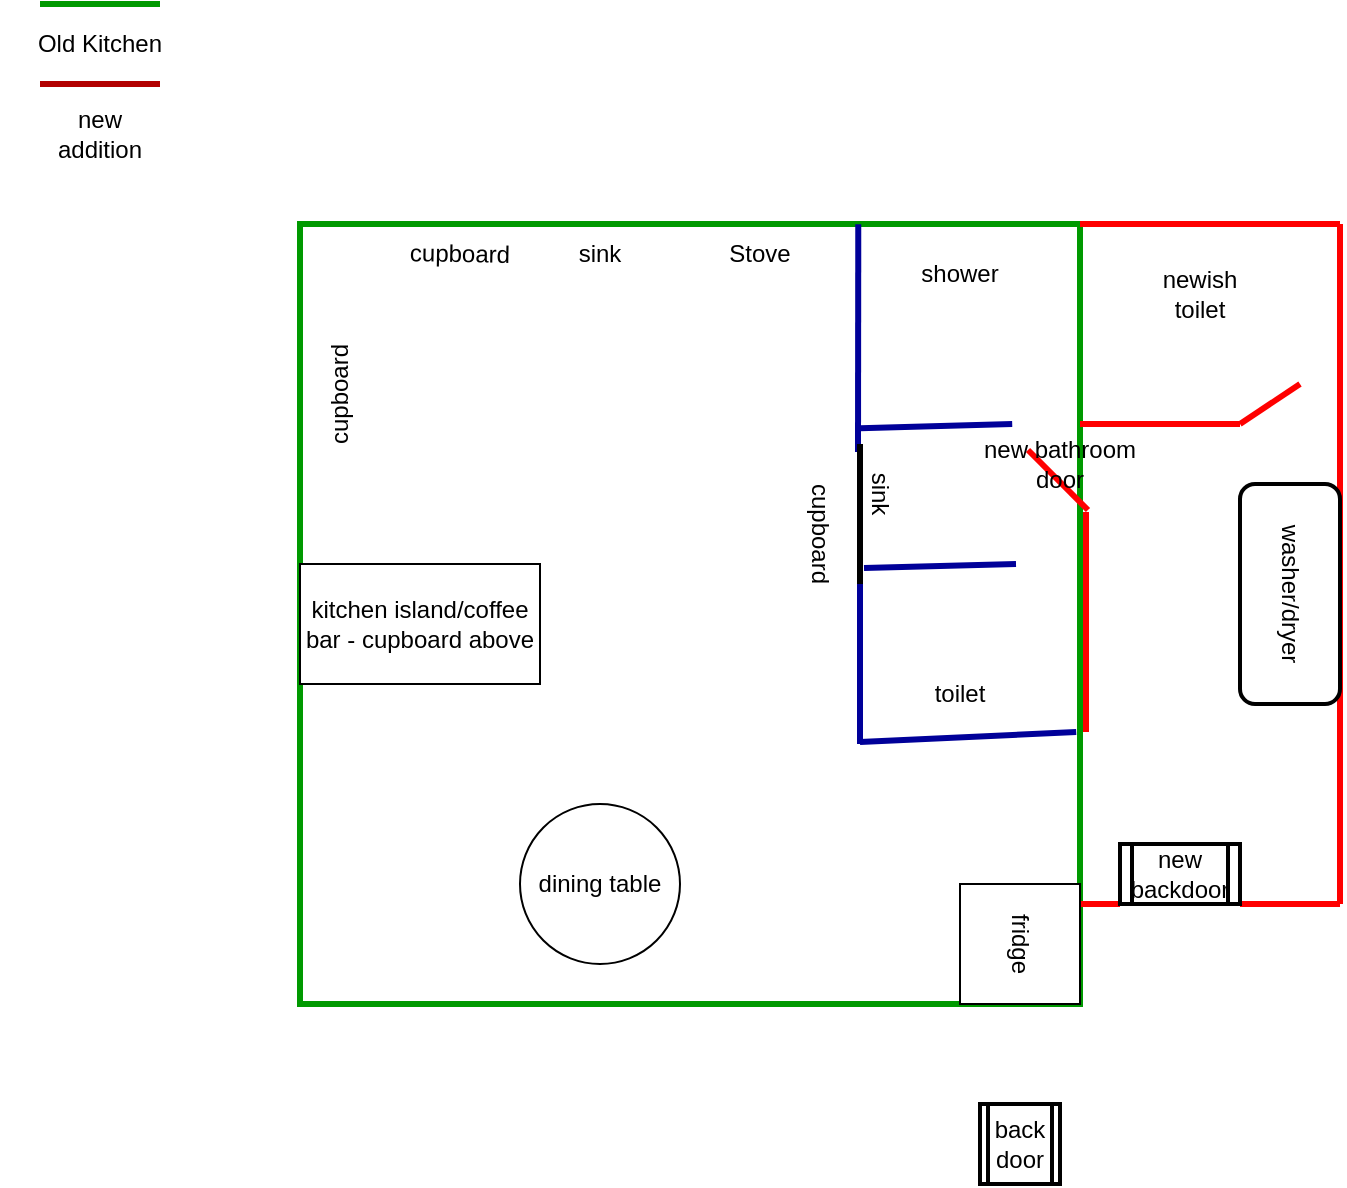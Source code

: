 <mxfile version="26.0.10">
  <diagram name="Page-1" id="VKVC8MERzojL9QiGwEVo">
    <mxGraphModel dx="1422" dy="762" grid="1" gridSize="10" guides="1" tooltips="1" connect="1" arrows="1" fold="1" page="1" pageScale="1" pageWidth="850" pageHeight="1100" math="0" shadow="0">
      <root>
        <mxCell id="0" />
        <mxCell id="1" parent="0" />
        <mxCell id="pxAhOV4CuCzxhw5m5lg4-1" value="" style="whiteSpace=wrap;html=1;aspect=fixed;strokeColor=light-dark(#009900,#FFFFFF);strokeWidth=3;" vertex="1" parent="1">
          <mxGeometry x="150" y="260" width="390" height="390" as="geometry" />
        </mxCell>
        <mxCell id="pxAhOV4CuCzxhw5m5lg4-2" value="" style="endArrow=none;html=1;rounded=0;strokeColor=light-dark(#009900,#FFFFFF);strokeWidth=3;" edge="1" parent="1">
          <mxGeometry width="50" height="50" relative="1" as="geometry">
            <mxPoint x="20" y="150" as="sourcePoint" />
            <mxPoint x="80" y="150" as="targetPoint" />
          </mxGeometry>
        </mxCell>
        <mxCell id="pxAhOV4CuCzxhw5m5lg4-3" value="Old Kitchen" style="text;html=1;align=center;verticalAlign=middle;whiteSpace=wrap;rounded=0;" vertex="1" parent="1">
          <mxGeometry y="160" width="100" height="20" as="geometry" />
        </mxCell>
        <mxCell id="pxAhOV4CuCzxhw5m5lg4-4" value="" style="endArrow=none;html=1;rounded=0;strokeColor=#000099;strokeWidth=3;" edge="1" parent="1">
          <mxGeometry width="50" height="50" relative="1" as="geometry">
            <mxPoint x="430" y="520" as="sourcePoint" />
            <mxPoint x="430" y="430" as="targetPoint" />
          </mxGeometry>
        </mxCell>
        <mxCell id="pxAhOV4CuCzxhw5m5lg4-6" value="" style="endArrow=none;html=1;rounded=0;strokeColor=#000099;strokeWidth=3;exitX=0.99;exitY=0.328;exitDx=0;exitDy=0;exitPerimeter=0;" edge="1" parent="1">
          <mxGeometry width="50" height="50" relative="1" as="geometry">
            <mxPoint x="508" y="430" as="sourcePoint" />
            <mxPoint x="432" y="432" as="targetPoint" />
          </mxGeometry>
        </mxCell>
        <mxCell id="pxAhOV4CuCzxhw5m5lg4-7" value="" style="endArrow=none;html=1;rounded=0;strokeColor=#000099;strokeWidth=3;exitX=0.99;exitY=0.328;exitDx=0;exitDy=0;exitPerimeter=0;" edge="1" parent="1">
          <mxGeometry width="50" height="50" relative="1" as="geometry">
            <mxPoint x="506.1" y="360.0" as="sourcePoint" />
            <mxPoint x="430" y="362.08" as="targetPoint" />
          </mxGeometry>
        </mxCell>
        <mxCell id="pxAhOV4CuCzxhw5m5lg4-8" value="" style="endArrow=none;html=1;rounded=0;strokeColor=#000099;strokeWidth=3;exitX=0.99;exitY=0.659;exitDx=0;exitDy=0;exitPerimeter=0;" edge="1" parent="1">
          <mxGeometry width="50" height="50" relative="1" as="geometry">
            <mxPoint x="538.1" y="514.01" as="sourcePoint" />
            <mxPoint x="430" y="519" as="targetPoint" />
          </mxGeometry>
        </mxCell>
        <mxCell id="pxAhOV4CuCzxhw5m5lg4-9" value="" style="endArrow=none;html=1;rounded=0;entryX=0.726;entryY=-0.01;entryDx=0;entryDy=0;entryPerimeter=0;strokeColor=#000099;strokeWidth=3;" edge="1" parent="1">
          <mxGeometry width="50" height="50" relative="1" as="geometry">
            <mxPoint x="429" y="374" as="sourcePoint" />
            <mxPoint x="429.14" y="260.1" as="targetPoint" />
          </mxGeometry>
        </mxCell>
        <mxCell id="pxAhOV4CuCzxhw5m5lg4-16" value="" style="endArrow=none;html=1;rounded=0;strokeWidth=3;" edge="1" parent="1">
          <mxGeometry width="50" height="50" relative="1" as="geometry">
            <mxPoint x="430" y="370" as="sourcePoint" />
            <mxPoint x="430" y="440" as="targetPoint" />
          </mxGeometry>
        </mxCell>
        <mxCell id="pxAhOV4CuCzxhw5m5lg4-17" value="" style="endArrow=none;html=1;rounded=0;strokeWidth=3;strokeColor=#FF0000;" edge="1" parent="1">
          <mxGeometry width="50" height="50" relative="1" as="geometry">
            <mxPoint x="540" y="260" as="sourcePoint" />
            <mxPoint x="670" y="260" as="targetPoint" />
          </mxGeometry>
        </mxCell>
        <mxCell id="pxAhOV4CuCzxhw5m5lg4-18" value="" style="endArrow=none;html=1;rounded=0;strokeWidth=3;strokeColor=#FF0000;" edge="1" parent="1">
          <mxGeometry width="50" height="50" relative="1" as="geometry">
            <mxPoint x="540" y="600" as="sourcePoint" />
            <mxPoint x="560" y="600" as="targetPoint" />
          </mxGeometry>
        </mxCell>
        <mxCell id="pxAhOV4CuCzxhw5m5lg4-19" value="" style="endArrow=none;html=1;rounded=0;strokeWidth=3;strokeColor=#FF0000;" edge="1" parent="1">
          <mxGeometry width="50" height="50" relative="1" as="geometry">
            <mxPoint x="670" y="260" as="sourcePoint" />
            <mxPoint x="670" y="600" as="targetPoint" />
          </mxGeometry>
        </mxCell>
        <mxCell id="pxAhOV4CuCzxhw5m5lg4-20" value="" style="endArrow=none;html=1;rounded=0;strokeWidth=3;strokeColor=#FF0000;" edge="1" parent="1">
          <mxGeometry width="50" height="50" relative="1" as="geometry">
            <mxPoint x="540" y="360" as="sourcePoint" />
            <mxPoint x="620" y="360" as="targetPoint" />
          </mxGeometry>
        </mxCell>
        <mxCell id="pxAhOV4CuCzxhw5m5lg4-21" value="" style="endArrow=none;html=1;rounded=0;strokeWidth=3;strokeColor=#FF0000;" edge="1" parent="1">
          <mxGeometry width="50" height="50" relative="1" as="geometry">
            <mxPoint x="543" y="404" as="sourcePoint" />
            <mxPoint x="543" y="514" as="targetPoint" />
          </mxGeometry>
        </mxCell>
        <mxCell id="pxAhOV4CuCzxhw5m5lg4-22" value="" style="endArrow=none;html=1;rounded=0;strokeWidth=3;strokeColor=#FF0000;" edge="1" parent="1">
          <mxGeometry width="50" height="50" relative="1" as="geometry">
            <mxPoint x="514" y="373" as="sourcePoint" />
            <mxPoint x="544" y="403" as="targetPoint" />
          </mxGeometry>
        </mxCell>
        <mxCell id="pxAhOV4CuCzxhw5m5lg4-23" value="" style="endArrow=none;html=1;rounded=0;strokeWidth=3;strokeColor=#FF0000;" edge="1" parent="1">
          <mxGeometry width="50" height="50" relative="1" as="geometry">
            <mxPoint x="620" y="360" as="sourcePoint" />
            <mxPoint x="650" y="340" as="targetPoint" />
          </mxGeometry>
        </mxCell>
        <mxCell id="pxAhOV4CuCzxhw5m5lg4-24" value="" style="endArrow=none;html=1;rounded=0;strokeWidth=3;strokeColor=#FF0000;" edge="1" parent="1">
          <mxGeometry width="50" height="50" relative="1" as="geometry">
            <mxPoint x="620" y="600" as="sourcePoint" />
            <mxPoint x="670" y="600" as="targetPoint" />
          </mxGeometry>
        </mxCell>
        <mxCell id="pxAhOV4CuCzxhw5m5lg4-27" value="back door" style="shape=process;whiteSpace=wrap;html=1;backgroundOutline=1;strokeWidth=2;" vertex="1" parent="1">
          <mxGeometry x="490" y="700" width="40" height="40" as="geometry" />
        </mxCell>
        <mxCell id="pxAhOV4CuCzxhw5m5lg4-29" value="washer/dryer" style="rounded=1;whiteSpace=wrap;html=1;strokeWidth=2;rotation=90;" vertex="1" parent="1">
          <mxGeometry x="590" y="420" width="110" height="50" as="geometry" />
        </mxCell>
        <mxCell id="pxAhOV4CuCzxhw5m5lg4-31" value="new backdoor" style="shape=process;whiteSpace=wrap;html=1;backgroundOutline=1;strokeWidth=2;" vertex="1" parent="1">
          <mxGeometry x="560" y="570" width="60" height="30" as="geometry" />
        </mxCell>
        <mxCell id="pxAhOV4CuCzxhw5m5lg4-32" value="newish toilet" style="text;html=1;align=center;verticalAlign=middle;whiteSpace=wrap;rounded=0;" vertex="1" parent="1">
          <mxGeometry x="570" y="280" width="60" height="30" as="geometry" />
        </mxCell>
        <mxCell id="pxAhOV4CuCzxhw5m5lg4-33" value="shower" style="text;html=1;align=center;verticalAlign=middle;whiteSpace=wrap;rounded=0;" vertex="1" parent="1">
          <mxGeometry x="450" y="270" width="60" height="30" as="geometry" />
        </mxCell>
        <mxCell id="pxAhOV4CuCzxhw5m5lg4-35" value="sink" style="text;html=1;align=center;verticalAlign=middle;whiteSpace=wrap;rounded=0;rotation=90;" vertex="1" parent="1">
          <mxGeometry x="410" y="380" width="60" height="30" as="geometry" />
        </mxCell>
        <mxCell id="pxAhOV4CuCzxhw5m5lg4-36" value="toilet" style="text;html=1;align=center;verticalAlign=middle;whiteSpace=wrap;rounded=0;" vertex="1" parent="1">
          <mxGeometry x="450" y="480" width="60" height="30" as="geometry" />
        </mxCell>
        <mxCell id="pxAhOV4CuCzxhw5m5lg4-37" value="new bathroom door" style="text;html=1;align=center;verticalAlign=middle;whiteSpace=wrap;rounded=0;" vertex="1" parent="1">
          <mxGeometry x="490" y="350" width="80" height="60" as="geometry" />
        </mxCell>
        <mxCell id="pxAhOV4CuCzxhw5m5lg4-39" value="sink" style="text;html=1;align=center;verticalAlign=middle;whiteSpace=wrap;rounded=0;" vertex="1" parent="1">
          <mxGeometry x="270" y="260" width="60" height="30" as="geometry" />
        </mxCell>
        <mxCell id="pxAhOV4CuCzxhw5m5lg4-40" value="Stove" style="text;html=1;align=center;verticalAlign=middle;whiteSpace=wrap;rounded=0;" vertex="1" parent="1">
          <mxGeometry x="350" y="260" width="60" height="30" as="geometry" />
        </mxCell>
        <mxCell id="pxAhOV4CuCzxhw5m5lg4-41" value="cupboard" style="text;html=1;align=center;verticalAlign=middle;whiteSpace=wrap;rounded=0;rotation=-90;" vertex="1" parent="1">
          <mxGeometry x="140" y="330" width="60" height="30" as="geometry" />
        </mxCell>
        <mxCell id="pxAhOV4CuCzxhw5m5lg4-42" value="cupboard" style="text;html=1;align=center;verticalAlign=middle;whiteSpace=wrap;rounded=0;rotation=90;" vertex="1" parent="1">
          <mxGeometry x="380" y="400" width="60" height="30" as="geometry" />
        </mxCell>
        <mxCell id="pxAhOV4CuCzxhw5m5lg4-43" value="cupboard" style="text;html=1;align=center;verticalAlign=middle;whiteSpace=wrap;rounded=0;rotation=1;" vertex="1" parent="1">
          <mxGeometry x="200" y="260" width="60" height="30" as="geometry" />
        </mxCell>
        <mxCell id="pxAhOV4CuCzxhw5m5lg4-44" value="dining table" style="ellipse;whiteSpace=wrap;html=1;aspect=fixed;" vertex="1" parent="1">
          <mxGeometry x="260" y="550" width="80" height="80" as="geometry" />
        </mxCell>
        <mxCell id="pxAhOV4CuCzxhw5m5lg4-45" value="kitchen island/coffee bar - cupboard above" style="rounded=0;whiteSpace=wrap;html=1;" vertex="1" parent="1">
          <mxGeometry x="150" y="430" width="120" height="60" as="geometry" />
        </mxCell>
        <mxCell id="pxAhOV4CuCzxhw5m5lg4-46" value="fridge" style="rounded=0;whiteSpace=wrap;html=1;rotation=90;" vertex="1" parent="1">
          <mxGeometry x="480" y="590" width="60" height="60" as="geometry" />
        </mxCell>
        <mxCell id="pxAhOV4CuCzxhw5m5lg4-48" value="" style="endArrow=none;html=1;rounded=0;strokeColor=#B20000;strokeWidth=3;fillColor=#e51400;" edge="1" parent="1">
          <mxGeometry width="50" height="50" relative="1" as="geometry">
            <mxPoint x="20" y="190" as="sourcePoint" />
            <mxPoint x="80" y="190" as="targetPoint" />
          </mxGeometry>
        </mxCell>
        <mxCell id="pxAhOV4CuCzxhw5m5lg4-49" value="new addition" style="text;html=1;align=center;verticalAlign=middle;whiteSpace=wrap;rounded=0;" vertex="1" parent="1">
          <mxGeometry x="20" y="200" width="60" height="30" as="geometry" />
        </mxCell>
      </root>
    </mxGraphModel>
  </diagram>
</mxfile>
